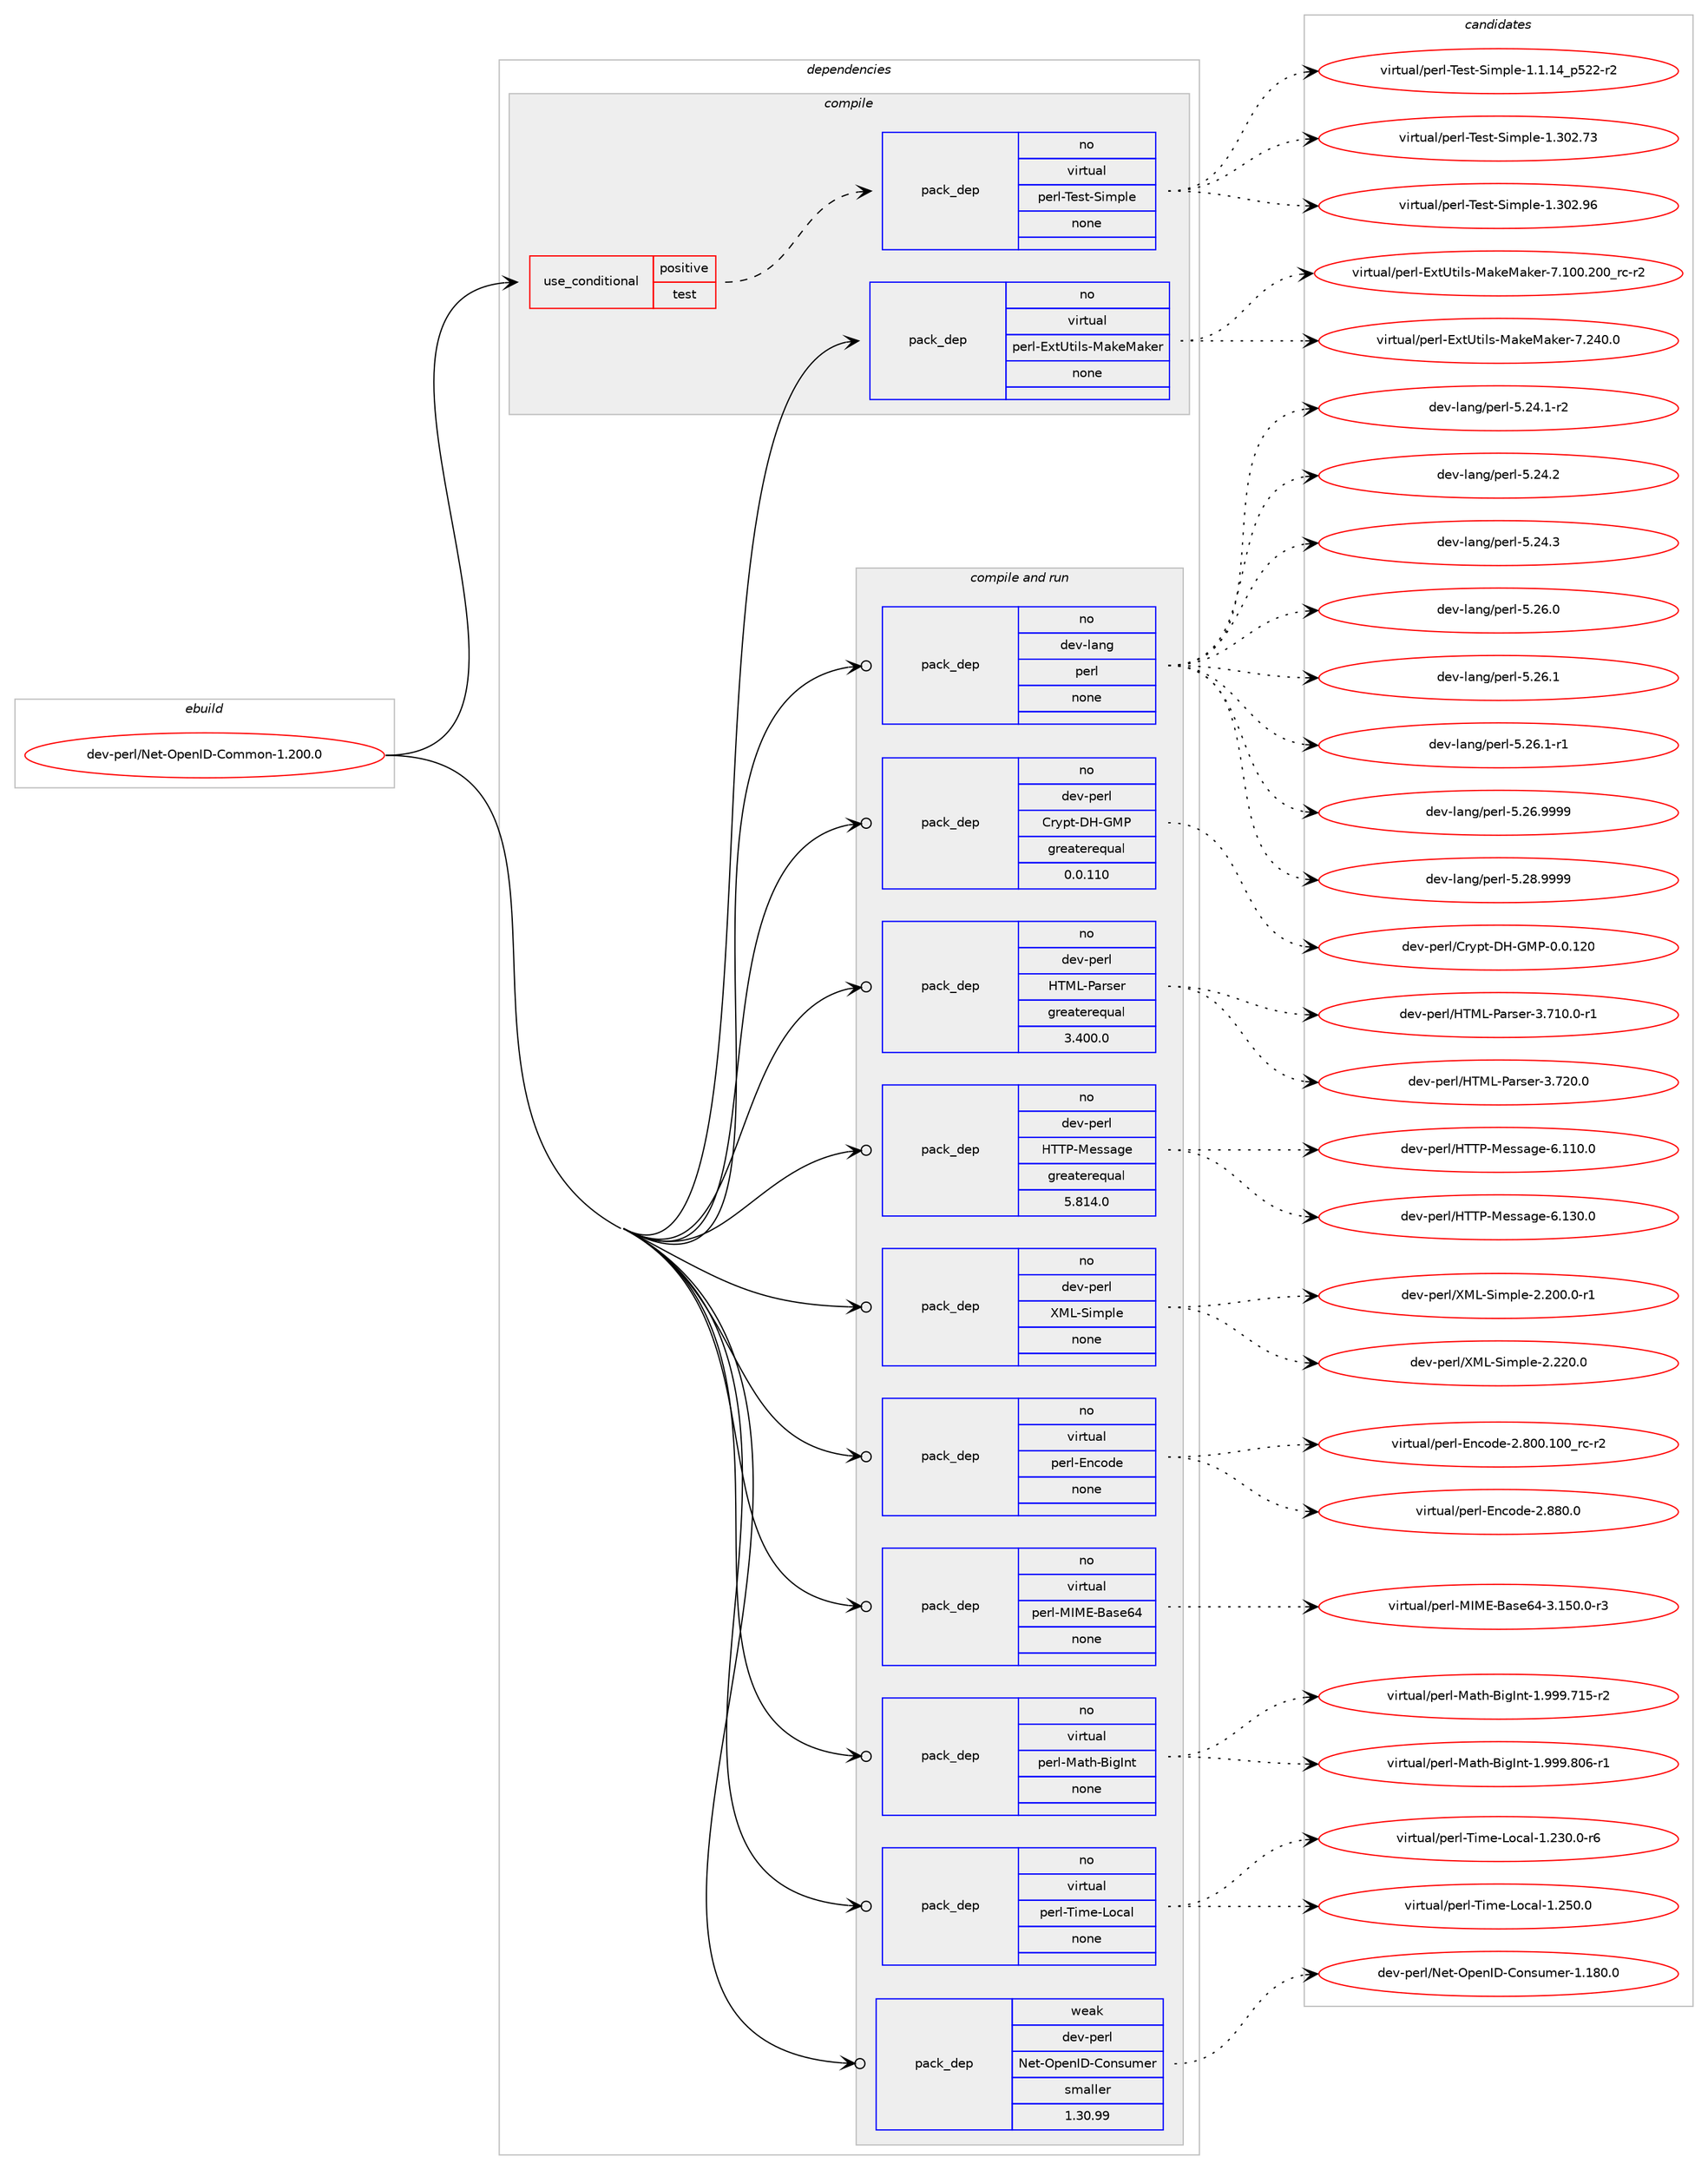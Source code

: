digraph prolog {

# *************
# Graph options
# *************

newrank=true;
concentrate=true;
compound=true;
graph [rankdir=LR,fontname=Helvetica,fontsize=10,ranksep=1.5];#, ranksep=2.5, nodesep=0.2];
edge  [arrowhead=vee];
node  [fontname=Helvetica,fontsize=10];

# **********
# The ebuild
# **********

subgraph cluster_leftcol {
color=gray;
rank=same;
label=<<i>ebuild</i>>;
id [label="dev-perl/Net-OpenID-Common-1.200.0", color=red, width=4, href="../dev-perl/Net-OpenID-Common-1.200.0.svg"];
}

# ****************
# The dependencies
# ****************

subgraph cluster_midcol {
color=gray;
label=<<i>dependencies</i>>;
subgraph cluster_compile {
fillcolor="#eeeeee";
style=filled;
label=<<i>compile</i>>;
subgraph cond27766 {
dependency136211 [label=<<TABLE BORDER="0" CELLBORDER="1" CELLSPACING="0" CELLPADDING="4"><TR><TD ROWSPAN="3" CELLPADDING="10">use_conditional</TD></TR><TR><TD>positive</TD></TR><TR><TD>test</TD></TR></TABLE>>, shape=none, color=red];
subgraph pack104758 {
dependency136212 [label=<<TABLE BORDER="0" CELLBORDER="1" CELLSPACING="0" CELLPADDING="4" WIDTH="220"><TR><TD ROWSPAN="6" CELLPADDING="30">pack_dep</TD></TR><TR><TD WIDTH="110">no</TD></TR><TR><TD>virtual</TD></TR><TR><TD>perl-Test-Simple</TD></TR><TR><TD>none</TD></TR><TR><TD></TD></TR></TABLE>>, shape=none, color=blue];
}
dependency136211:e -> dependency136212:w [weight=20,style="dashed",arrowhead="vee"];
}
id:e -> dependency136211:w [weight=20,style="solid",arrowhead="vee"];
subgraph pack104759 {
dependency136213 [label=<<TABLE BORDER="0" CELLBORDER="1" CELLSPACING="0" CELLPADDING="4" WIDTH="220"><TR><TD ROWSPAN="6" CELLPADDING="30">pack_dep</TD></TR><TR><TD WIDTH="110">no</TD></TR><TR><TD>virtual</TD></TR><TR><TD>perl-ExtUtils-MakeMaker</TD></TR><TR><TD>none</TD></TR><TR><TD></TD></TR></TABLE>>, shape=none, color=blue];
}
id:e -> dependency136213:w [weight=20,style="solid",arrowhead="vee"];
}
subgraph cluster_compileandrun {
fillcolor="#eeeeee";
style=filled;
label=<<i>compile and run</i>>;
subgraph pack104760 {
dependency136214 [label=<<TABLE BORDER="0" CELLBORDER="1" CELLSPACING="0" CELLPADDING="4" WIDTH="220"><TR><TD ROWSPAN="6" CELLPADDING="30">pack_dep</TD></TR><TR><TD WIDTH="110">no</TD></TR><TR><TD>dev-lang</TD></TR><TR><TD>perl</TD></TR><TR><TD>none</TD></TR><TR><TD></TD></TR></TABLE>>, shape=none, color=blue];
}
id:e -> dependency136214:w [weight=20,style="solid",arrowhead="odotvee"];
subgraph pack104761 {
dependency136215 [label=<<TABLE BORDER="0" CELLBORDER="1" CELLSPACING="0" CELLPADDING="4" WIDTH="220"><TR><TD ROWSPAN="6" CELLPADDING="30">pack_dep</TD></TR><TR><TD WIDTH="110">no</TD></TR><TR><TD>dev-perl</TD></TR><TR><TD>Crypt-DH-GMP</TD></TR><TR><TD>greaterequal</TD></TR><TR><TD>0.0.110</TD></TR></TABLE>>, shape=none, color=blue];
}
id:e -> dependency136215:w [weight=20,style="solid",arrowhead="odotvee"];
subgraph pack104762 {
dependency136216 [label=<<TABLE BORDER="0" CELLBORDER="1" CELLSPACING="0" CELLPADDING="4" WIDTH="220"><TR><TD ROWSPAN="6" CELLPADDING="30">pack_dep</TD></TR><TR><TD WIDTH="110">no</TD></TR><TR><TD>dev-perl</TD></TR><TR><TD>HTML-Parser</TD></TR><TR><TD>greaterequal</TD></TR><TR><TD>3.400.0</TD></TR></TABLE>>, shape=none, color=blue];
}
id:e -> dependency136216:w [weight=20,style="solid",arrowhead="odotvee"];
subgraph pack104763 {
dependency136217 [label=<<TABLE BORDER="0" CELLBORDER="1" CELLSPACING="0" CELLPADDING="4" WIDTH="220"><TR><TD ROWSPAN="6" CELLPADDING="30">pack_dep</TD></TR><TR><TD WIDTH="110">no</TD></TR><TR><TD>dev-perl</TD></TR><TR><TD>HTTP-Message</TD></TR><TR><TD>greaterequal</TD></TR><TR><TD>5.814.0</TD></TR></TABLE>>, shape=none, color=blue];
}
id:e -> dependency136217:w [weight=20,style="solid",arrowhead="odotvee"];
subgraph pack104764 {
dependency136218 [label=<<TABLE BORDER="0" CELLBORDER="1" CELLSPACING="0" CELLPADDING="4" WIDTH="220"><TR><TD ROWSPAN="6" CELLPADDING="30">pack_dep</TD></TR><TR><TD WIDTH="110">no</TD></TR><TR><TD>dev-perl</TD></TR><TR><TD>XML-Simple</TD></TR><TR><TD>none</TD></TR><TR><TD></TD></TR></TABLE>>, shape=none, color=blue];
}
id:e -> dependency136218:w [weight=20,style="solid",arrowhead="odotvee"];
subgraph pack104765 {
dependency136219 [label=<<TABLE BORDER="0" CELLBORDER="1" CELLSPACING="0" CELLPADDING="4" WIDTH="220"><TR><TD ROWSPAN="6" CELLPADDING="30">pack_dep</TD></TR><TR><TD WIDTH="110">no</TD></TR><TR><TD>virtual</TD></TR><TR><TD>perl-Encode</TD></TR><TR><TD>none</TD></TR><TR><TD></TD></TR></TABLE>>, shape=none, color=blue];
}
id:e -> dependency136219:w [weight=20,style="solid",arrowhead="odotvee"];
subgraph pack104766 {
dependency136220 [label=<<TABLE BORDER="0" CELLBORDER="1" CELLSPACING="0" CELLPADDING="4" WIDTH="220"><TR><TD ROWSPAN="6" CELLPADDING="30">pack_dep</TD></TR><TR><TD WIDTH="110">no</TD></TR><TR><TD>virtual</TD></TR><TR><TD>perl-MIME-Base64</TD></TR><TR><TD>none</TD></TR><TR><TD></TD></TR></TABLE>>, shape=none, color=blue];
}
id:e -> dependency136220:w [weight=20,style="solid",arrowhead="odotvee"];
subgraph pack104767 {
dependency136221 [label=<<TABLE BORDER="0" CELLBORDER="1" CELLSPACING="0" CELLPADDING="4" WIDTH="220"><TR><TD ROWSPAN="6" CELLPADDING="30">pack_dep</TD></TR><TR><TD WIDTH="110">no</TD></TR><TR><TD>virtual</TD></TR><TR><TD>perl-Math-BigInt</TD></TR><TR><TD>none</TD></TR><TR><TD></TD></TR></TABLE>>, shape=none, color=blue];
}
id:e -> dependency136221:w [weight=20,style="solid",arrowhead="odotvee"];
subgraph pack104768 {
dependency136222 [label=<<TABLE BORDER="0" CELLBORDER="1" CELLSPACING="0" CELLPADDING="4" WIDTH="220"><TR><TD ROWSPAN="6" CELLPADDING="30">pack_dep</TD></TR><TR><TD WIDTH="110">no</TD></TR><TR><TD>virtual</TD></TR><TR><TD>perl-Time-Local</TD></TR><TR><TD>none</TD></TR><TR><TD></TD></TR></TABLE>>, shape=none, color=blue];
}
id:e -> dependency136222:w [weight=20,style="solid",arrowhead="odotvee"];
subgraph pack104769 {
dependency136223 [label=<<TABLE BORDER="0" CELLBORDER="1" CELLSPACING="0" CELLPADDING="4" WIDTH="220"><TR><TD ROWSPAN="6" CELLPADDING="30">pack_dep</TD></TR><TR><TD WIDTH="110">weak</TD></TR><TR><TD>dev-perl</TD></TR><TR><TD>Net-OpenID-Consumer</TD></TR><TR><TD>smaller</TD></TR><TR><TD>1.30.99</TD></TR></TABLE>>, shape=none, color=blue];
}
id:e -> dependency136223:w [weight=20,style="solid",arrowhead="odotvee"];
}
subgraph cluster_run {
fillcolor="#eeeeee";
style=filled;
label=<<i>run</i>>;
}
}

# **************
# The candidates
# **************

subgraph cluster_choices {
rank=same;
color=gray;
label=<<i>candidates</i>>;

subgraph choice104758 {
color=black;
nodesep=1;
choice11810511411611797108471121011141084584101115116458310510911210810145494649464952951125350504511450 [label="virtual/perl-Test-Simple-1.1.14_p522-r2", color=red, width=4,href="../virtual/perl-Test-Simple-1.1.14_p522-r2.svg"];
choice118105114116117971084711210111410845841011151164583105109112108101454946514850465551 [label="virtual/perl-Test-Simple-1.302.73", color=red, width=4,href="../virtual/perl-Test-Simple-1.302.73.svg"];
choice118105114116117971084711210111410845841011151164583105109112108101454946514850465754 [label="virtual/perl-Test-Simple-1.302.96", color=red, width=4,href="../virtual/perl-Test-Simple-1.302.96.svg"];
dependency136212:e -> choice11810511411611797108471121011141084584101115116458310510911210810145494649464952951125350504511450:w [style=dotted,weight="100"];
dependency136212:e -> choice118105114116117971084711210111410845841011151164583105109112108101454946514850465551:w [style=dotted,weight="100"];
dependency136212:e -> choice118105114116117971084711210111410845841011151164583105109112108101454946514850465754:w [style=dotted,weight="100"];
}
subgraph choice104759 {
color=black;
nodesep=1;
choice118105114116117971084711210111410845691201168511610510811545779710710177971071011144555464948484650484895114994511450 [label="virtual/perl-ExtUtils-MakeMaker-7.100.200_rc-r2", color=red, width=4,href="../virtual/perl-ExtUtils-MakeMaker-7.100.200_rc-r2.svg"];
choice118105114116117971084711210111410845691201168511610510811545779710710177971071011144555465052484648 [label="virtual/perl-ExtUtils-MakeMaker-7.240.0", color=red, width=4,href="../virtual/perl-ExtUtils-MakeMaker-7.240.0.svg"];
dependency136213:e -> choice118105114116117971084711210111410845691201168511610510811545779710710177971071011144555464948484650484895114994511450:w [style=dotted,weight="100"];
dependency136213:e -> choice118105114116117971084711210111410845691201168511610510811545779710710177971071011144555465052484648:w [style=dotted,weight="100"];
}
subgraph choice104760 {
color=black;
nodesep=1;
choice100101118451089711010347112101114108455346505246494511450 [label="dev-lang/perl-5.24.1-r2", color=red, width=4,href="../dev-lang/perl-5.24.1-r2.svg"];
choice10010111845108971101034711210111410845534650524650 [label="dev-lang/perl-5.24.2", color=red, width=4,href="../dev-lang/perl-5.24.2.svg"];
choice10010111845108971101034711210111410845534650524651 [label="dev-lang/perl-5.24.3", color=red, width=4,href="../dev-lang/perl-5.24.3.svg"];
choice10010111845108971101034711210111410845534650544648 [label="dev-lang/perl-5.26.0", color=red, width=4,href="../dev-lang/perl-5.26.0.svg"];
choice10010111845108971101034711210111410845534650544649 [label="dev-lang/perl-5.26.1", color=red, width=4,href="../dev-lang/perl-5.26.1.svg"];
choice100101118451089711010347112101114108455346505446494511449 [label="dev-lang/perl-5.26.1-r1", color=red, width=4,href="../dev-lang/perl-5.26.1-r1.svg"];
choice10010111845108971101034711210111410845534650544657575757 [label="dev-lang/perl-5.26.9999", color=red, width=4,href="../dev-lang/perl-5.26.9999.svg"];
choice10010111845108971101034711210111410845534650564657575757 [label="dev-lang/perl-5.28.9999", color=red, width=4,href="../dev-lang/perl-5.28.9999.svg"];
dependency136214:e -> choice100101118451089711010347112101114108455346505246494511450:w [style=dotted,weight="100"];
dependency136214:e -> choice10010111845108971101034711210111410845534650524650:w [style=dotted,weight="100"];
dependency136214:e -> choice10010111845108971101034711210111410845534650524651:w [style=dotted,weight="100"];
dependency136214:e -> choice10010111845108971101034711210111410845534650544648:w [style=dotted,weight="100"];
dependency136214:e -> choice10010111845108971101034711210111410845534650544649:w [style=dotted,weight="100"];
dependency136214:e -> choice100101118451089711010347112101114108455346505446494511449:w [style=dotted,weight="100"];
dependency136214:e -> choice10010111845108971101034711210111410845534650544657575757:w [style=dotted,weight="100"];
dependency136214:e -> choice10010111845108971101034711210111410845534650564657575757:w [style=dotted,weight="100"];
}
subgraph choice104761 {
color=black;
nodesep=1;
choice100101118451121011141084767114121112116456872457177804548464846495048 [label="dev-perl/Crypt-DH-GMP-0.0.120", color=red, width=4,href="../dev-perl/Crypt-DH-GMP-0.0.120.svg"];
dependency136215:e -> choice100101118451121011141084767114121112116456872457177804548464846495048:w [style=dotted,weight="100"];
}
subgraph choice104762 {
color=black;
nodesep=1;
choice10010111845112101114108477284777645809711411510111445514655494846484511449 [label="dev-perl/HTML-Parser-3.710.0-r1", color=red, width=4,href="../dev-perl/HTML-Parser-3.710.0-r1.svg"];
choice1001011184511210111410847728477764580971141151011144551465550484648 [label="dev-perl/HTML-Parser-3.720.0", color=red, width=4,href="../dev-perl/HTML-Parser-3.720.0.svg"];
dependency136216:e -> choice10010111845112101114108477284777645809711411510111445514655494846484511449:w [style=dotted,weight="100"];
dependency136216:e -> choice1001011184511210111410847728477764580971141151011144551465550484648:w [style=dotted,weight="100"];
}
subgraph choice104763 {
color=black;
nodesep=1;
choice1001011184511210111410847728484804577101115115971031014554464949484648 [label="dev-perl/HTTP-Message-6.110.0", color=red, width=4,href="../dev-perl/HTTP-Message-6.110.0.svg"];
choice1001011184511210111410847728484804577101115115971031014554464951484648 [label="dev-perl/HTTP-Message-6.130.0", color=red, width=4,href="../dev-perl/HTTP-Message-6.130.0.svg"];
dependency136217:e -> choice1001011184511210111410847728484804577101115115971031014554464949484648:w [style=dotted,weight="100"];
dependency136217:e -> choice1001011184511210111410847728484804577101115115971031014554464951484648:w [style=dotted,weight="100"];
}
subgraph choice104764 {
color=black;
nodesep=1;
choice1001011184511210111410847887776458310510911210810145504650484846484511449 [label="dev-perl/XML-Simple-2.200.0-r1", color=red, width=4,href="../dev-perl/XML-Simple-2.200.0-r1.svg"];
choice100101118451121011141084788777645831051091121081014550465050484648 [label="dev-perl/XML-Simple-2.220.0", color=red, width=4,href="../dev-perl/XML-Simple-2.220.0.svg"];
dependency136218:e -> choice1001011184511210111410847887776458310510911210810145504650484846484511449:w [style=dotted,weight="100"];
dependency136218:e -> choice100101118451121011141084788777645831051091121081014550465050484648:w [style=dotted,weight="100"];
}
subgraph choice104765 {
color=black;
nodesep=1;
choice11810511411611797108471121011141084569110991111001014550465648484649484895114994511450 [label="virtual/perl-Encode-2.800.100_rc-r2", color=red, width=4,href="../virtual/perl-Encode-2.800.100_rc-r2.svg"];
choice11810511411611797108471121011141084569110991111001014550465656484648 [label="virtual/perl-Encode-2.880.0", color=red, width=4,href="../virtual/perl-Encode-2.880.0.svg"];
dependency136219:e -> choice11810511411611797108471121011141084569110991111001014550465648484649484895114994511450:w [style=dotted,weight="100"];
dependency136219:e -> choice11810511411611797108471121011141084569110991111001014550465656484648:w [style=dotted,weight="100"];
}
subgraph choice104766 {
color=black;
nodesep=1;
choice11810511411611797108471121011141084577737769456697115101545245514649534846484511451 [label="virtual/perl-MIME-Base64-3.150.0-r3", color=red, width=4,href="../virtual/perl-MIME-Base64-3.150.0-r3.svg"];
dependency136220:e -> choice11810511411611797108471121011141084577737769456697115101545245514649534846484511451:w [style=dotted,weight="100"];
}
subgraph choice104767 {
color=black;
nodesep=1;
choice1181051141161179710847112101114108457797116104456610510373110116454946575757465549534511450 [label="virtual/perl-Math-BigInt-1.999.715-r2", color=red, width=4,href="../virtual/perl-Math-BigInt-1.999.715-r2.svg"];
choice1181051141161179710847112101114108457797116104456610510373110116454946575757465648544511449 [label="virtual/perl-Math-BigInt-1.999.806-r1", color=red, width=4,href="../virtual/perl-Math-BigInt-1.999.806-r1.svg"];
dependency136221:e -> choice1181051141161179710847112101114108457797116104456610510373110116454946575757465549534511450:w [style=dotted,weight="100"];
dependency136221:e -> choice1181051141161179710847112101114108457797116104456610510373110116454946575757465648544511449:w [style=dotted,weight="100"];
}
subgraph choice104768 {
color=black;
nodesep=1;
choice118105114116117971084711210111410845841051091014576111999710845494650514846484511454 [label="virtual/perl-Time-Local-1.230.0-r6", color=red, width=4,href="../virtual/perl-Time-Local-1.230.0-r6.svg"];
choice11810511411611797108471121011141084584105109101457611199971084549465053484648 [label="virtual/perl-Time-Local-1.250.0", color=red, width=4,href="../virtual/perl-Time-Local-1.250.0.svg"];
dependency136222:e -> choice118105114116117971084711210111410845841051091014576111999710845494650514846484511454:w [style=dotted,weight="100"];
dependency136222:e -> choice11810511411611797108471121011141084584105109101457611199971084549465053484648:w [style=dotted,weight="100"];
}
subgraph choice104769 {
color=black;
nodesep=1;
choice1001011184511210111410847781011164579112101110736845671111101151171091011144549464956484648 [label="dev-perl/Net-OpenID-Consumer-1.180.0", color=red, width=4,href="../dev-perl/Net-OpenID-Consumer-1.180.0.svg"];
dependency136223:e -> choice1001011184511210111410847781011164579112101110736845671111101151171091011144549464956484648:w [style=dotted,weight="100"];
}
}

}
